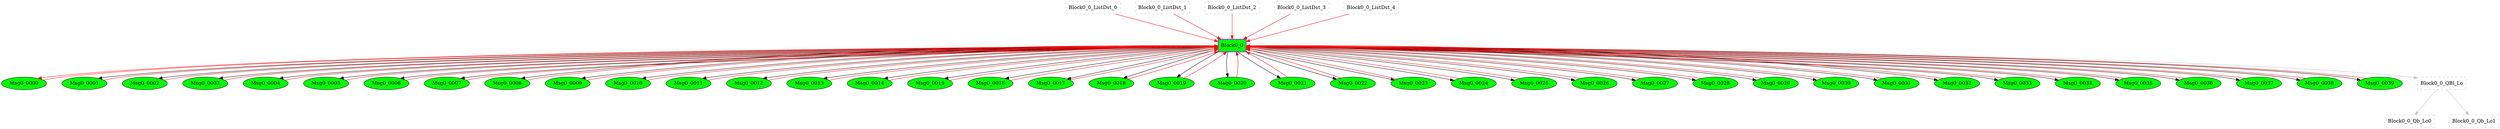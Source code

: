 digraph G {
graph [root="Demo",rankdir   = TB, nodesep           = 0.6, mindist     = 1.0, ranksep = 1.0, overlap = false]
node [style     = "filled", fillcolor = "white", color = "black"]
Block0_0[cpu="0", flags="0x0010a107", type="block", tperiod="100000000", pattern="AltDest0040", patentry="true", patexit="true", beamproc="undefined", bpentry="false", bpexit="false", qlo="true", qhi="false", qil="false", shape     = "rectangle", fillcolor = "green", penwidth=2, color = "darkorange3", penwidth=2, color = "purple"];
Msg0_0000[cpu="0", flags="0x00000102", type="tmsg", toffs="0", pattern="AltDest0040", patentry="false", patexit="false", beamproc="undefined", bpentry="false", bpexit="false", fid="1", gid="0", evtno="0", beamin="0", bpcstart="0", sid="0", bpid="0", reqnobeam="0", vacc="0", id="0x1000000000000000", par="0x0000000000000000", tef="0", shape     = "oval", fillcolor = "green"];
Msg0_0001[cpu="0", flags="0x00000102", type="tmsg", toffs="2500000", pattern="AltDest0040", patentry="false", patexit="false", beamproc="undefined", bpentry="false", bpexit="false", fid="1", gid="0", evtno="1", beamin="0", bpcstart="0", sid="0", bpid="0", reqnobeam="0", vacc="0", id="0x1000001000000000", par="0x0000000000000001", tef="0", shape     = "oval", fillcolor = "green"];
Msg0_0002[cpu="0", flags="0x00000102", type="tmsg", toffs="5000000", pattern="AltDest0040", patentry="false", patexit="false", beamproc="undefined", bpentry="false", bpexit="false", fid="1", gid="0", evtno="2", beamin="0", bpcstart="0", sid="0", bpid="0", reqnobeam="0", vacc="0", id="0x1000002000000000", par="0x0000000000000002", tef="0", shape     = "oval", fillcolor = "green"];
Msg0_0003[cpu="0", flags="0x00000102", type="tmsg", toffs="7500000", pattern="AltDest0040", patentry="false", patexit="false", beamproc="undefined", bpentry="false", bpexit="false", fid="1", gid="0", evtno="3", beamin="0", bpcstart="0", sid="0", bpid="0", reqnobeam="0", vacc="0", id="0x1000003000000000", par="0x0000000000000003", tef="0", shape     = "oval", fillcolor = "green"];
Msg0_0004[cpu="0", flags="0x00000102", type="tmsg", toffs="10000000", pattern="AltDest0040", patentry="false", patexit="false", beamproc="undefined", bpentry="false", bpexit="false", fid="1", gid="0", evtno="4", beamin="0", bpcstart="0", sid="0", bpid="0", reqnobeam="0", vacc="0", id="0x1000004000000000", par="0x0000000000000004", tef="0", shape     = "oval", fillcolor = "green"];
Msg0_0005[cpu="0", flags="0x00000102", type="tmsg", toffs="12500000", pattern="AltDest0040", patentry="false", patexit="false", beamproc="undefined", bpentry="false", bpexit="false", fid="1", gid="0", evtno="5", beamin="0", bpcstart="0", sid="0", bpid="0", reqnobeam="0", vacc="0", id="0x1000005000000000", par="0x0000000000000005", tef="0", shape     = "oval", fillcolor = "green"];
Msg0_0006[cpu="0", flags="0x00000102", type="tmsg", toffs="15000000", pattern="AltDest0040", patentry="false", patexit="false", beamproc="undefined", bpentry="false", bpexit="false", fid="1", gid="0", evtno="6", beamin="0", bpcstart="0", sid="0", bpid="0", reqnobeam="0", vacc="0", id="0x1000006000000000", par="0x0000000000000006", tef="0", shape     = "oval", fillcolor = "green"];
Msg0_0007[cpu="0", flags="0x00000102", type="tmsg", toffs="17500000", pattern="AltDest0040", patentry="false", patexit="false", beamproc="undefined", bpentry="false", bpexit="false", fid="1", gid="0", evtno="7", beamin="0", bpcstart="0", sid="0", bpid="0", reqnobeam="0", vacc="0", id="0x1000007000000000", par="0x0000000000000007", tef="0", shape     = "oval", fillcolor = "green"];
Msg0_0008[cpu="0", flags="0x00000102", type="tmsg", toffs="20000000", pattern="AltDest0040", patentry="false", patexit="false", beamproc="undefined", bpentry="false", bpexit="false", fid="1", gid="0", evtno="8", beamin="0", bpcstart="0", sid="0", bpid="0", reqnobeam="0", vacc="0", id="0x1000008000000000", par="0x0000000000000008", tef="0", shape     = "oval", fillcolor = "green"];
Msg0_0009[cpu="0", flags="0x00000102", type="tmsg", toffs="22500000", pattern="AltDest0040", patentry="false", patexit="false", beamproc="undefined", bpentry="false", bpexit="false", fid="1", gid="0", evtno="9", beamin="0", bpcstart="0", sid="0", bpid="0", reqnobeam="0", vacc="0", id="0x1000009000000000", par="0x0000000000000009", tef="0", shape     = "oval", fillcolor = "green"];
Msg0_0010[cpu="0", flags="0x00000102", type="tmsg", toffs="25000000", pattern="AltDest0040", patentry="false", patexit="false", beamproc="undefined", bpentry="false", bpexit="false", fid="1", gid="0", evtno="10", beamin="0", bpcstart="0", sid="0", bpid="0", reqnobeam="0", vacc="0", id="0x100000a000000000", par="0x000000000000000a", tef="0", shape     = "oval", fillcolor = "green"];
Msg0_0011[cpu="0", flags="0x00000102", type="tmsg", toffs="27500000", pattern="AltDest0040", patentry="false", patexit="false", beamproc="undefined", bpentry="false", bpexit="false", fid="1", gid="0", evtno="11", beamin="0", bpcstart="0", sid="0", bpid="0", reqnobeam="0", vacc="0", id="0x100000b000000000", par="0x000000000000000b", tef="0", shape     = "oval", fillcolor = "green"];
Msg0_0012[cpu="0", flags="0x00000102", type="tmsg", toffs="30000000", pattern="AltDest0040", patentry="false", patexit="false", beamproc="undefined", bpentry="false", bpexit="false", fid="1", gid="0", evtno="12", beamin="0", bpcstart="0", sid="0", bpid="0", reqnobeam="0", vacc="0", id="0x100000c000000000", par="0x000000000000000c", tef="0", shape     = "oval", fillcolor = "green"];
Msg0_0013[cpu="0", flags="0x00000102", type="tmsg", toffs="32500000", pattern="AltDest0040", patentry="false", patexit="false", beamproc="undefined", bpentry="false", bpexit="false", fid="1", gid="0", evtno="13", beamin="0", bpcstart="0", sid="0", bpid="0", reqnobeam="0", vacc="0", id="0x100000d000000000", par="0x000000000000000d", tef="0", shape     = "oval", fillcolor = "green"];
Msg0_0014[cpu="0", flags="0x00000102", type="tmsg", toffs="35000000", pattern="AltDest0040", patentry="false", patexit="false", beamproc="undefined", bpentry="false", bpexit="false", fid="1", gid="0", evtno="14", beamin="0", bpcstart="0", sid="0", bpid="0", reqnobeam="0", vacc="0", id="0x100000e000000000", par="0x000000000000000e", tef="0", shape     = "oval", fillcolor = "green"];
Msg0_0015[cpu="0", flags="0x00000102", type="tmsg", toffs="37500000", pattern="AltDest0040", patentry="false", patexit="false", beamproc="undefined", bpentry="false", bpexit="false", fid="1", gid="0", evtno="15", beamin="0", bpcstart="0", sid="0", bpid="0", reqnobeam="0", vacc="0", id="0x100000f000000000", par="0x000000000000000f", tef="0", shape     = "oval", fillcolor = "green"];
Msg0_0016[cpu="0", flags="0x00000102", type="tmsg", toffs="40000000", pattern="AltDest0040", patentry="false", patexit="false", beamproc="undefined", bpentry="false", bpexit="false", fid="1", gid="0", evtno="16", beamin="0", bpcstart="0", sid="0", bpid="0", reqnobeam="0", vacc="0", id="0x1000010000000000", par="0x0000000000000010", tef="0", shape     = "oval", fillcolor = "green"];
Msg0_0017[cpu="0", flags="0x00000102", type="tmsg", toffs="42500000", pattern="AltDest0040", patentry="false", patexit="false", beamproc="undefined", bpentry="false", bpexit="false", fid="1", gid="0", evtno="17", beamin="0", bpcstart="0", sid="0", bpid="0", reqnobeam="0", vacc="0", id="0x1000011000000000", par="0x0000000000000011", tef="0", shape     = "oval", fillcolor = "green"];
Msg0_0018[cpu="0", flags="0x00000102", type="tmsg", toffs="45000000", pattern="AltDest0040", patentry="false", patexit="false", beamproc="undefined", bpentry="false", bpexit="false", fid="1", gid="0", evtno="18", beamin="0", bpcstart="0", sid="0", bpid="0", reqnobeam="0", vacc="0", id="0x1000012000000000", par="0x0000000000000012", tef="0", shape     = "oval", fillcolor = "green"];
Msg0_0019[cpu="0", flags="0x00000102", type="tmsg", toffs="47500000", pattern="AltDest0040", patentry="false", patexit="false", beamproc="undefined", bpentry="false", bpexit="false", fid="1", gid="0", evtno="19", beamin="0", bpcstart="0", sid="0", bpid="0", reqnobeam="0", vacc="0", id="0x1000013000000000", par="0x0000000000000013", tef="0", shape     = "oval", fillcolor = "green"];
Msg0_0020[cpu="0", flags="0x00000102", type="tmsg", toffs="50000000", pattern="AltDest0040", patentry="false", patexit="false", beamproc="undefined", bpentry="false", bpexit="false", fid="1", gid="0", evtno="20", beamin="0", bpcstart="0", sid="0", bpid="0", reqnobeam="0", vacc="0", id="0x1000014000000000", par="0x0000000000000014", tef="0", shape     = "oval", fillcolor = "green"];
Msg0_0021[cpu="0", flags="0x00000102", type="tmsg", toffs="52500000", pattern="AltDest0040", patentry="false", patexit="false", beamproc="undefined", bpentry="false", bpexit="false", fid="1", gid="0", evtno="21", beamin="0", bpcstart="0", sid="0", bpid="0", reqnobeam="0", vacc="0", id="0x1000015000000000", par="0x0000000000000015", tef="0", shape     = "oval", fillcolor = "green"];
Msg0_0022[cpu="0", flags="0x00000102", type="tmsg", toffs="55000000", pattern="AltDest0040", patentry="false", patexit="false", beamproc="undefined", bpentry="false", bpexit="false", fid="1", gid="0", evtno="22", beamin="0", bpcstart="0", sid="0", bpid="0", reqnobeam="0", vacc="0", id="0x1000016000000000", par="0x0000000000000016", tef="0", shape     = "oval", fillcolor = "green"];
Msg0_0023[cpu="0", flags="0x00000102", type="tmsg", toffs="57500000", pattern="AltDest0040", patentry="false", patexit="false", beamproc="undefined", bpentry="false", bpexit="false", fid="1", gid="0", evtno="23", beamin="0", bpcstart="0", sid="0", bpid="0", reqnobeam="0", vacc="0", id="0x1000017000000000", par="0x0000000000000017", tef="0", shape     = "oval", fillcolor = "green"];
Msg0_0024[cpu="0", flags="0x00000102", type="tmsg", toffs="60000000", pattern="AltDest0040", patentry="false", patexit="false", beamproc="undefined", bpentry="false", bpexit="false", fid="1", gid="0", evtno="24", beamin="0", bpcstart="0", sid="0", bpid="0", reqnobeam="0", vacc="0", id="0x1000018000000000", par="0x0000000000000018", tef="0", shape     = "oval", fillcolor = "green"];
Msg0_0025[cpu="0", flags="0x00000102", type="tmsg", toffs="62500000", pattern="AltDest0040", patentry="false", patexit="false", beamproc="undefined", bpentry="false", bpexit="false", fid="1", gid="0", evtno="25", beamin="0", bpcstart="0", sid="0", bpid="0", reqnobeam="0", vacc="0", id="0x1000019000000000", par="0x0000000000000019", tef="0", shape     = "oval", fillcolor = "green"];
Msg0_0026[cpu="0", flags="0x00000102", type="tmsg", toffs="65000000", pattern="AltDest0040", patentry="false", patexit="false", beamproc="undefined", bpentry="false", bpexit="false", fid="1", gid="0", evtno="26", beamin="0", bpcstart="0", sid="0", bpid="0", reqnobeam="0", vacc="0", id="0x100001a000000000", par="0x000000000000001a", tef="0", shape     = "oval", fillcolor = "green"];
Msg0_0027[cpu="0", flags="0x00000102", type="tmsg", toffs="67500000", pattern="AltDest0040", patentry="false", patexit="false", beamproc="undefined", bpentry="false", bpexit="false", fid="1", gid="0", evtno="27", beamin="0", bpcstart="0", sid="0", bpid="0", reqnobeam="0", vacc="0", id="0x100001b000000000", par="0x000000000000001b", tef="0", shape     = "oval", fillcolor = "green"];
Msg0_0028[cpu="0", flags="0x00000102", type="tmsg", toffs="70000000", pattern="AltDest0040", patentry="false", patexit="false", beamproc="undefined", bpentry="false", bpexit="false", fid="1", gid="0", evtno="28", beamin="0", bpcstart="0", sid="0", bpid="0", reqnobeam="0", vacc="0", id="0x100001c000000000", par="0x000000000000001c", tef="0", shape     = "oval", fillcolor = "green"];
Msg0_0029[cpu="0", flags="0x00000102", type="tmsg", toffs="72500000", pattern="AltDest0040", patentry="false", patexit="false", beamproc="undefined", bpentry="false", bpexit="false", fid="1", gid="0", evtno="29", beamin="0", bpcstart="0", sid="0", bpid="0", reqnobeam="0", vacc="0", id="0x100001d000000000", par="0x000000000000001d", tef="0", shape     = "oval", fillcolor = "green"];
Msg0_0030[cpu="0", flags="0x00000102", type="tmsg", toffs="75000000", pattern="AltDest0040", patentry="false", patexit="false", beamproc="undefined", bpentry="false", bpexit="false", fid="1", gid="0", evtno="30", beamin="0", bpcstart="0", sid="0", bpid="0", reqnobeam="0", vacc="0", id="0x100001e000000000", par="0x000000000000001e", tef="0", shape     = "oval", fillcolor = "green"];
Msg0_0031[cpu="0", flags="0x00000102", type="tmsg", toffs="77500000", pattern="AltDest0040", patentry="false", patexit="false", beamproc="undefined", bpentry="false", bpexit="false", fid="1", gid="0", evtno="31", beamin="0", bpcstart="0", sid="0", bpid="0", reqnobeam="0", vacc="0", id="0x100001f000000000", par="0x000000000000001f", tef="0", shape     = "oval", fillcolor = "green"];
Msg0_0032[cpu="0", flags="0x00000102", type="tmsg", toffs="80000000", pattern="AltDest0040", patentry="false", patexit="false", beamproc="undefined", bpentry="false", bpexit="false", fid="1", gid="0", evtno="32", beamin="0", bpcstart="0", sid="0", bpid="0", reqnobeam="0", vacc="0", id="0x1000020000000000", par="0x0000000000000020", tef="0", shape     = "oval", fillcolor = "green"];
Msg0_0033[cpu="0", flags="0x00000102", type="tmsg", toffs="82500000", pattern="AltDest0040", patentry="false", patexit="false", beamproc="undefined", bpentry="false", bpexit="false", fid="1", gid="0", evtno="33", beamin="0", bpcstart="0", sid="0", bpid="0", reqnobeam="0", vacc="0", id="0x1000021000000000", par="0x0000000000000021", tef="0", shape     = "oval", fillcolor = "green"];
Msg0_0034[cpu="0", flags="0x00000102", type="tmsg", toffs="85000000", pattern="AltDest0040", patentry="false", patexit="false", beamproc="undefined", bpentry="false", bpexit="false", fid="1", gid="0", evtno="34", beamin="0", bpcstart="0", sid="0", bpid="0", reqnobeam="0", vacc="0", id="0x1000022000000000", par="0x0000000000000022", tef="0", shape     = "oval", fillcolor = "green"];
Msg0_0035[cpu="0", flags="0x00000102", type="tmsg", toffs="87500000", pattern="AltDest0040", patentry="false", patexit="false", beamproc="undefined", bpentry="false", bpexit="false", fid="1", gid="0", evtno="35", beamin="0", bpcstart="0", sid="0", bpid="0", reqnobeam="0", vacc="0", id="0x1000023000000000", par="0x0000000000000023", tef="0", shape     = "oval", fillcolor = "green"];
Msg0_0036[cpu="0", flags="0x00000102", type="tmsg", toffs="90000000", pattern="AltDest0040", patentry="false", patexit="false", beamproc="undefined", bpentry="false", bpexit="false", fid="1", gid="0", evtno="36", beamin="0", bpcstart="0", sid="0", bpid="0", reqnobeam="0", vacc="0", id="0x1000024000000000", par="0x0000000000000024", tef="0", shape     = "oval", fillcolor = "green"];
Msg0_0037[cpu="0", flags="0x00000102", type="tmsg", toffs="92500000", pattern="AltDest0040", patentry="false", patexit="false", beamproc="undefined", bpentry="false", bpexit="false", fid="1", gid="0", evtno="37", beamin="0", bpcstart="0", sid="0", bpid="0", reqnobeam="0", vacc="0", id="0x1000025000000000", par="0x0000000000000025", tef="0", shape     = "oval", fillcolor = "green"];
Msg0_0038[cpu="0", flags="0x00000102", type="tmsg", toffs="95000000", pattern="AltDest0040", patentry="false", patexit="false", beamproc="undefined", bpentry="false", bpexit="false", fid="1", gid="0", evtno="38", beamin="0", bpcstart="0", sid="0", bpid="0", reqnobeam="0", vacc="0", id="0x1000026000000000", par="0x0000000000000026", tef="0", shape     = "oval", fillcolor = "green"];
Msg0_0039[cpu="0", flags="0x00000102", type="tmsg", toffs="97500000", pattern="AltDest0040", patentry="false", patexit="false", beamproc="undefined", bpentry="false", bpexit="false", fid="1", gid="0", evtno="39", beamin="0", bpcstart="0", sid="0", bpid="0", reqnobeam="0", vacc="0", id="0x1000027000000000", par="0x0000000000000027", tef="0", shape     = "oval", fillcolor = "green"];
Block0_0_QBl_Lo[cpu="0", flags="0x00000009", type="qinfo", shape = "rectangle", color = "gray", style = "dashed, filled"];
Block0_0_Qb_Lo0[cpu="0", flags="0x0000000a", type="qbuf", shape = "rectangle", color = "gray", style = "dashed, filled"];
Block0_0_Qb_Lo1[cpu="0", flags="0x0000000a", type="qbuf", shape = "rectangle", color = "gray", style = "dashed, filled"];
Block0_0_ListDst_0[cpu="0", flags="0x0000000c", type="listdst", shape = "rectangle", color = "gray", style = "dashed, filled"];
Block0_0_ListDst_1[cpu="0", flags="0x0000000c", type="listdst", shape = "rectangle", color = "gray", style = "dashed, filled"];
Block0_0_ListDst_2[cpu="0", flags="0x0000000c", type="listdst", shape = "rectangle", color = "gray", style = "dashed, filled"];
Block0_0_ListDst_3[cpu="0", flags="0x0000000c", type="listdst", shape = "rectangle", color = "gray", style = "dashed, filled"];
Block0_0_ListDst_4[cpu="0", flags="0x0000000c", type="listdst", shape = "rectangle", color = "gray", style = "dashed, filled"];
Block0_0->Msg0_0000 [type="defdst", color = "red"];
Block0_0->Block0_0_QBl_Lo [type="priolo", color = "gray"];
Msg0_0034->Block0_0 [type="defdst", color = "red"];
Msg0_0028->Block0_0 [type="defdst", color = "red"];
Msg0_0000->Block0_0 [type="defdst", color = "red"];
Msg0_0001->Block0_0 [type="defdst", color = "red"];
Msg0_0002->Block0_0 [type="defdst", color = "red"];
Msg0_0003->Block0_0 [type="defdst", color = "red"];
Msg0_0016->Block0_0 [type="defdst", color = "red"];
Msg0_0004->Block0_0 [type="defdst", color = "red"];
Msg0_0005->Block0_0 [type="defdst", color = "red"];
Msg0_0014->Block0_0 [type="defdst", color = "red"];
Msg0_0006->Block0_0 [type="defdst", color = "red"];
Msg0_0017->Block0_0 [type="defdst", color = "red"];
Msg0_0007->Block0_0 [type="defdst", color = "red"];
Msg0_0008->Block0_0 [type="defdst", color = "red"];
Msg0_0009->Block0_0 [type="defdst", color = "red"];
Msg0_0010->Block0_0 [type="defdst", color = "red"];
Msg0_0011->Block0_0 [type="defdst", color = "red"];
Msg0_0012->Block0_0 [type="defdst", color = "red"];
Msg0_0013->Block0_0 [type="defdst", color = "red"];
Msg0_0015->Block0_0 [type="defdst", color = "red"];
Msg0_0022->Block0_0 [type="defdst", color = "red"];
Msg0_0018->Block0_0 [type="defdst", color = "red"];
Msg0_0021->Block0_0 [type="defdst", color = "red"];
Msg0_0019->Block0_0 [type="defdst", color = "red"];
Msg0_0020->Block0_0 [type="defdst", color = "red"];
Msg0_0023->Block0_0 [type="defdst", color = "red"];
Msg0_0030->Block0_0 [type="defdst", color = "red"];
Msg0_0024->Block0_0 [type="defdst", color = "red"];
Msg0_0025->Block0_0 [type="defdst", color = "red"];
Msg0_0026->Block0_0 [type="defdst", color = "red"];
Msg0_0027->Block0_0 [type="defdst", color = "red"];
Msg0_0033->Block0_0 [type="defdst", color = "red"];
Msg0_0029->Block0_0 [type="defdst", color = "red"];
Msg0_0031->Block0_0 [type="defdst", color = "red"];
Msg0_0032->Block0_0 [type="defdst", color = "red"];
Msg0_0035->Block0_0 [type="defdst", color = "red"];
Msg0_0036->Block0_0 [type="defdst", color = "red"];
Msg0_0037->Block0_0 [type="defdst", color = "red"];
Msg0_0038->Block0_0 [type="defdst", color = "red"];
Msg0_0039->Block0_0 [type="defdst", color = "red"];
Block0_0_ListDst_1->Block0_0 [type="defdst", color = "red"];
Block0_0->Msg0_0010 [type="altdst", color = "black"];
Block0_0->Msg0_0011 [type="altdst", color = "black"];
Block0_0->Msg0_0012 [type="altdst", color = "black"];
Block0_0->Msg0_0013 [type="altdst", color = "black"];
Block0_0->Msg0_0014 [type="altdst", color = "black"];
Block0_0->Msg0_0015 [type="altdst", color = "black"];
Block0_0->Msg0_0016 [type="altdst", color = "black"];
Block0_0->Msg0_0017 [type="altdst", color = "black"];
Block0_0->Msg0_0018 [type="altdst", color = "black"];
Block0_0_ListDst_0->Block0_0 [type="defdst", color = "red"];
Block0_0->Msg0_0002 [type="altdst", color = "black"];
Block0_0->Msg0_0003 [type="altdst", color = "black"];
Block0_0->Msg0_0004 [type="altdst", color = "black"];
Block0_0->Msg0_0005 [type="altdst", color = "black"];
Block0_0->Msg0_0006 [type="altdst", color = "black"];
Block0_0->Msg0_0007 [type="altdst", color = "black"];
Block0_0->Msg0_0008 [type="altdst", color = "black"];
Block0_0->Msg0_0009 [type="altdst", color = "black"];
Block0_0_ListDst_2->Block0_0 [type="defdst", color = "red"];
Block0_0->Msg0_0019 [type="altdst", color = "black"];
Block0_0->Msg0_0020 [type="altdst", color = "black"];
Block0_0->Msg0_0021 [type="altdst", color = "black"];
Block0_0->Msg0_0022 [type="altdst", color = "black"];
Block0_0->Msg0_0023 [type="altdst", color = "black"];
Block0_0->Msg0_0024 [type="altdst", color = "black"];
Block0_0->Msg0_0025 [type="altdst", color = "black"];
Block0_0->Msg0_0026 [type="altdst", color = "black"];
Block0_0->Msg0_0027 [type="altdst", color = "black"];
Block0_0_ListDst_3->Block0_0 [type="defdst", color = "red"];
Block0_0->Msg0_0028 [type="altdst", color = "black"];
Block0_0->Msg0_0029 [type="altdst", color = "black"];
Block0_0->Msg0_0030 [type="altdst", color = "black"];
Block0_0->Msg0_0031 [type="altdst", color = "black"];
Block0_0->Msg0_0032 [type="altdst", color = "black"];
Block0_0->Msg0_0033 [type="altdst", color = "black"];
Block0_0->Msg0_0034 [type="altdst", color = "black"];
Block0_0->Msg0_0035 [type="altdst", color = "black"];
Block0_0->Msg0_0036 [type="altdst", color = "black"];
Block0_0_QBl_Lo->Block0_0_Qb_Lo0 [type="meta", color = "gray"];
Block0_0_QBl_Lo->Block0_0_Qb_Lo1 [type="meta", color = "gray"];
Block0_0_ListDst_4->Block0_0 [type="defdst", color = "red"];
Block0_0->Msg0_0037 [type="altdst", color = "black"];
Block0_0->Msg0_0038 [type="altdst", color = "black"];
Block0_0->Msg0_0039 [type="altdst", color = "black"];
Block0_0->Msg0_0001 [type="altdst", color = "black"];
}
